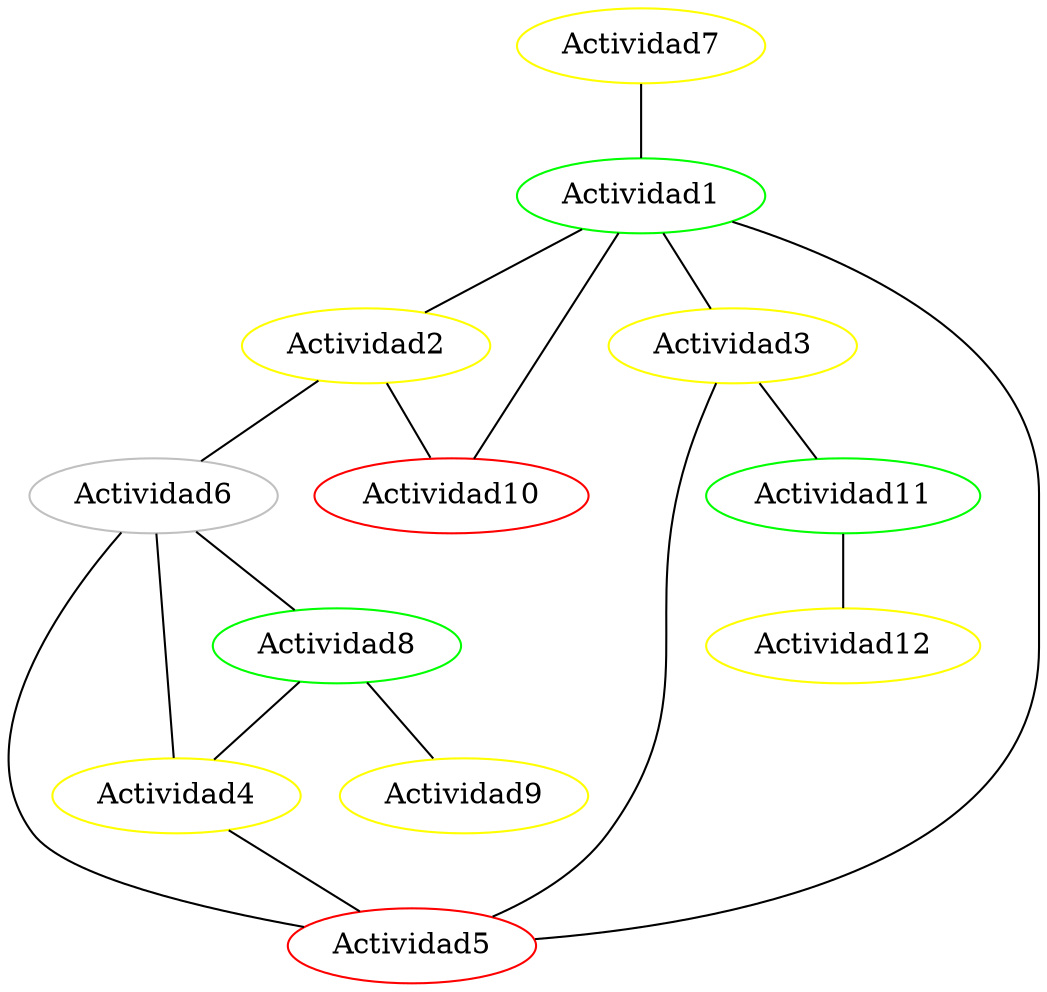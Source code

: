 strict graph G {
  1 [ color="green" label="Actividad1" ];
  2 [ color="yellow" label="Actividad2" ];
  3 [ color="red" label="Actividad10" ];
  4 [ color="yellow" label="Actividad3" ];
  5 [ color="red" label="Actividad5" ];
  6 [ color="green" label="Actividad8" ];
  7 [ color="yellow" label="Actividad4" ];
  8 [ color="gray" label="Actividad6" ];
  9 [ color="yellow" label="Actividad9" ];
  10 [ color="yellow" label="Actividad7" ];
  11 [ color="green" label="Actividad11" ];
  12 [ color="yellow" label="Actividad12" ];
  1 -- 2 [ style="arrowhead" ];
  2 -- 3 [ style="arrowhead" ];
  3 -- 1 [ style="arrowhead" ];
  1 -- 4 [ style="arrowhead" ];
  4 -- 5 [ style="arrowhead" ];
  5 -- 1 [ style="arrowhead" ];
  6 -- 7 [ style="arrowhead" ];
  7 -- 8 [ style="arrowhead" ];
  8 -- 6 [ style="arrowhead" ];
  7 -- 5 [ style="arrowhead" ];
  5 -- 8 [ style="arrowhead" ];
  6 -- 9 [ style="arrowhead" ];
  10 -- 1 [ style="arrowhead" ];
  4 -- 11 [ style="arrowhead" ];
  2 -- 8 [ style="arrowhead" ];
  11 -- 12 [ style="arrowhead" ];
}
